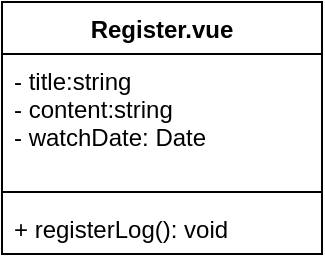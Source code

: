<mxfile>
    <diagram id="U6OTuZXPzPGThkRXyPSG" name="1. 登録する">
        <mxGraphModel dx="188" dy="510" grid="1" gridSize="10" guides="1" tooltips="1" connect="1" arrows="1" fold="1" page="1" pageScale="1" pageWidth="1169" pageHeight="1654" math="0" shadow="0">
            <root>
                <mxCell id="0"/>
                <mxCell id="1" parent="0"/>
                <mxCell id="2" value="Register.vue" style="swimlane;fontStyle=1;align=center;verticalAlign=top;childLayout=stackLayout;horizontal=1;startSize=26;horizontalStack=0;resizeParent=1;resizeParentMax=0;resizeLast=0;collapsible=1;marginBottom=0;" parent="1" vertex="1">
                    <mxGeometry x="80" y="40" width="160" height="126" as="geometry"/>
                </mxCell>
                <mxCell id="3" value="- title:string&#10;- content:string&#10;- watchDate: Date" style="text;strokeColor=none;fillColor=none;align=left;verticalAlign=top;spacingLeft=4;spacingRight=4;overflow=hidden;rotatable=0;points=[[0,0.5],[1,0.5]];portConstraint=eastwest;" parent="2" vertex="1">
                    <mxGeometry y="26" width="160" height="64" as="geometry"/>
                </mxCell>
                <mxCell id="4" value="" style="line;strokeWidth=1;fillColor=none;align=left;verticalAlign=middle;spacingTop=-1;spacingLeft=3;spacingRight=3;rotatable=0;labelPosition=right;points=[];portConstraint=eastwest;" parent="2" vertex="1">
                    <mxGeometry y="90" width="160" height="10" as="geometry"/>
                </mxCell>
                <mxCell id="5" value="+ registerLog(): void" style="text;strokeColor=none;fillColor=none;align=left;verticalAlign=top;spacingLeft=4;spacingRight=4;overflow=hidden;rotatable=0;points=[[0,0.5],[1,0.5]];portConstraint=eastwest;" parent="2" vertex="1">
                    <mxGeometry y="100" width="160" height="26" as="geometry"/>
                </mxCell>
            </root>
        </mxGraphModel>
    </diagram>
    <diagram id="WEETKGK4OsdBMUEUH55A" name="作品詳細ページ">
        <mxGraphModel dx="1585" dy="1275" grid="1" gridSize="10" guides="1" tooltips="1" connect="1" arrows="1" fold="1" page="1" pageScale="1" pageWidth="1169" pageHeight="1654" math="0" shadow="0">
            <root>
                <mxCell id="_SBBwEk8TdW2Yuldmu69-0"/>
                <mxCell id="_SBBwEk8TdW2Yuldmu69-1" parent="_SBBwEk8TdW2Yuldmu69-0"/>
                <mxCell id="_SBBwEk8TdW2Yuldmu69-2" value="&lt;font style=&quot;font-size: 36px&quot;&gt;作品画像&lt;/font&gt;" style="whiteSpace=wrap;html=1;aspect=fixed;" parent="_SBBwEk8TdW2Yuldmu69-1" vertex="1">
                    <mxGeometry x="110" y="110" width="490" height="490" as="geometry"/>
                </mxCell>
                <mxCell id="_SBBwEk8TdW2Yuldmu69-3" value="作品のタイトル" style="text;html=1;align=center;verticalAlign=middle;resizable=0;points=[];autosize=1;strokeColor=none;fillColor=none;fontSize=36;" parent="_SBBwEk8TdW2Yuldmu69-1" vertex="1">
                    <mxGeometry x="680" y="160" width="270" height="50" as="geometry"/>
                </mxCell>
                <mxCell id="_SBBwEk8TdW2Yuldmu69-4" value="あらすじ" style="whiteSpace=wrap;html=1;fontSize=36;" parent="_SBBwEk8TdW2Yuldmu69-1" vertex="1">
                    <mxGeometry x="670" y="360" width="440" height="240" as="geometry"/>
                </mxCell>
                <mxCell id="_SBBwEk8TdW2Yuldmu69-5" value="&lt;font style=&quot;font-size: 24px&quot;&gt;ウォッチリスト〇人&lt;/font&gt;" style="text;html=1;align=center;verticalAlign=middle;resizable=0;points=[];autosize=1;strokeColor=none;fillColor=none;fontSize=36;" parent="_SBBwEk8TdW2Yuldmu69-1" vertex="1">
                    <mxGeometry x="680" y="220" width="230" height="50" as="geometry"/>
                </mxCell>
                <mxCell id="_SBBwEk8TdW2Yuldmu69-6" value="★評価" style="text;html=1;align=center;verticalAlign=middle;resizable=0;points=[];autosize=1;strokeColor=none;fillColor=none;fontSize=24;" parent="_SBBwEk8TdW2Yuldmu69-1" vertex="1">
                    <mxGeometry x="680" y="290" width="90" height="30" as="geometry"/>
                </mxCell>
                <mxCell id="_SBBwEk8TdW2Yuldmu69-7" value="この作品の感想を&lt;br&gt;登録する" style="whiteSpace=wrap;html=1;fontSize=24;" parent="_SBBwEk8TdW2Yuldmu69-1" vertex="1">
                    <mxGeometry x="270" y="680" width="290" height="70" as="geometry"/>
                </mxCell>
                <mxCell id="_SBBwEk8TdW2Yuldmu69-8" value="公開レビューを投稿する" style="whiteSpace=wrap;html=1;fontSize=24;" parent="_SBBwEk8TdW2Yuldmu69-1" vertex="1">
                    <mxGeometry x="640" y="680" width="290" height="70" as="geometry"/>
                </mxCell>
                <mxCell id="_SBBwEk8TdW2Yuldmu69-9" value="作品一覧に戻る" style="whiteSpace=wrap;html=1;fontSize=24;" parent="_SBBwEk8TdW2Yuldmu69-1" vertex="1">
                    <mxGeometry x="460" y="790" width="290" height="70" as="geometry"/>
                </mxCell>
            </root>
        </mxGraphModel>
    </diagram>
    <diagram id="jb7nDvGdD32Xa-2V0AgQ" name="マイページ">
        <mxGraphModel dx="188" dy="510" grid="1" gridSize="10" guides="1" tooltips="1" connect="1" arrows="1" fold="1" page="1" pageScale="1" pageWidth="1169" pageHeight="1654" math="0" shadow="0">
            <root>
                <mxCell id="WceGVVTmLxHheQZdKp2J-0"/>
                <mxCell id="WceGVVTmLxHheQZdKp2J-1" parent="WceGVVTmLxHheQZdKp2J-0"/>
                <mxCell id="WceGVVTmLxHheQZdKp2J-2" value="" style="ellipse;whiteSpace=wrap;html=1;" parent="WceGVVTmLxHheQZdKp2J-1" vertex="1">
                    <mxGeometry x="360" y="80" width="190" height="190" as="geometry"/>
                </mxCell>
                <mxCell id="WceGVVTmLxHheQZdKp2J-3" value="&lt;font style=&quot;font-size: 18px&quot;&gt;画像を変更する&lt;/font&gt;" style="whiteSpace=wrap;html=1;" parent="WceGVVTmLxHheQZdKp2J-1" vertex="1">
                    <mxGeometry x="360" y="300" width="190" height="60" as="geometry"/>
                </mxCell>
                <mxCell id="WceGVVTmLxHheQZdKp2J-4" value="" style="whiteSpace=wrap;html=1;fontSize=18;" parent="WceGVVTmLxHheQZdKp2J-1" vertex="1">
                    <mxGeometry x="200" y="460" width="370" height="140" as="geometry"/>
                </mxCell>
                <mxCell id="WceGVVTmLxHheQZdKp2J-6" value="" style="ellipse;whiteSpace=wrap;html=1;" parent="WceGVVTmLxHheQZdKp2J-1" vertex="1">
                    <mxGeometry x="250" y="495" width="70" height="70" as="geometry"/>
                </mxCell>
                <mxCell id="WceGVVTmLxHheQZdKp2J-7" value="作品を登録する" style="text;html=1;align=center;verticalAlign=middle;resizable=0;points=[];autosize=1;strokeColor=none;fillColor=none;fontSize=18;" parent="WceGVVTmLxHheQZdKp2J-1" vertex="1">
                    <mxGeometry x="370" y="515" width="140" height="30" as="geometry"/>
                </mxCell>
                <mxCell id="WceGVVTmLxHheQZdKp2J-11" value="" style="whiteSpace=wrap;html=1;fontSize=18;" parent="WceGVVTmLxHheQZdKp2J-1" vertex="1">
                    <mxGeometry x="670" y="460" width="370" height="140" as="geometry"/>
                </mxCell>
                <mxCell id="WceGVVTmLxHheQZdKp2J-12" value="" style="ellipse;whiteSpace=wrap;html=1;" parent="WceGVVTmLxHheQZdKp2J-1" vertex="1">
                    <mxGeometry x="720" y="495" width="70" height="70" as="geometry"/>
                </mxCell>
                <mxCell id="WceGVVTmLxHheQZdKp2J-13" value="気になるドラマを&lt;br&gt;検索する" style="text;html=1;align=center;verticalAlign=middle;resizable=0;points=[];autosize=1;strokeColor=none;fillColor=none;fontSize=18;" parent="WceGVVTmLxHheQZdKp2J-1" vertex="1">
                    <mxGeometry x="830" y="505" width="160" height="50" as="geometry"/>
                </mxCell>
                <mxCell id="WceGVVTmLxHheQZdKp2J-14" value="" style="whiteSpace=wrap;html=1;fontSize=18;" parent="WceGVVTmLxHheQZdKp2J-1" vertex="1">
                    <mxGeometry x="200" y="650" width="370" height="140" as="geometry"/>
                </mxCell>
                <mxCell id="WceGVVTmLxHheQZdKp2J-15" value="" style="ellipse;whiteSpace=wrap;html=1;" parent="WceGVVTmLxHheQZdKp2J-1" vertex="1">
                    <mxGeometry x="250" y="685" width="70" height="70" as="geometry"/>
                </mxCell>
                <mxCell id="WceGVVTmLxHheQZdKp2J-16" value="マイウォッチリスト" style="text;html=1;align=center;verticalAlign=middle;resizable=0;points=[];autosize=1;strokeColor=none;fillColor=none;fontSize=18;" parent="WceGVVTmLxHheQZdKp2J-1" vertex="1">
                    <mxGeometry x="350" y="705" width="180" height="30" as="geometry"/>
                </mxCell>
                <mxCell id="WceGVVTmLxHheQZdKp2J-17" value="" style="whiteSpace=wrap;html=1;fontSize=18;" parent="WceGVVTmLxHheQZdKp2J-1" vertex="1">
                    <mxGeometry x="670" y="650" width="370" height="140" as="geometry"/>
                </mxCell>
                <mxCell id="WceGVVTmLxHheQZdKp2J-18" value="" style="ellipse;whiteSpace=wrap;html=1;" parent="WceGVVTmLxHheQZdKp2J-1" vertex="1">
                    <mxGeometry x="720" y="685" width="70" height="70" as="geometry"/>
                </mxCell>
                <mxCell id="WceGVVTmLxHheQZdKp2J-19" value="会員情報の変更" style="text;html=1;align=center;verticalAlign=middle;resizable=0;points=[];autosize=1;strokeColor=none;fillColor=none;fontSize=18;" parent="WceGVVTmLxHheQZdKp2J-1" vertex="1">
                    <mxGeometry x="840" y="705" width="140" height="30" as="geometry"/>
                </mxCell>
                <mxCell id="WceGVVTmLxHheQZdKp2J-20" value="&lt;font style=&quot;font-size: 24px&quot;&gt;名前&lt;/font&gt;" style="text;html=1;align=center;verticalAlign=middle;resizable=0;points=[];autosize=1;strokeColor=none;fillColor=none;fontSize=18;" parent="WceGVVTmLxHheQZdKp2J-1" vertex="1">
                    <mxGeometry x="600" y="115" width="60" height="30" as="geometry"/>
                </mxCell>
            </root>
        </mxGraphModel>
    </diagram>
</mxfile>